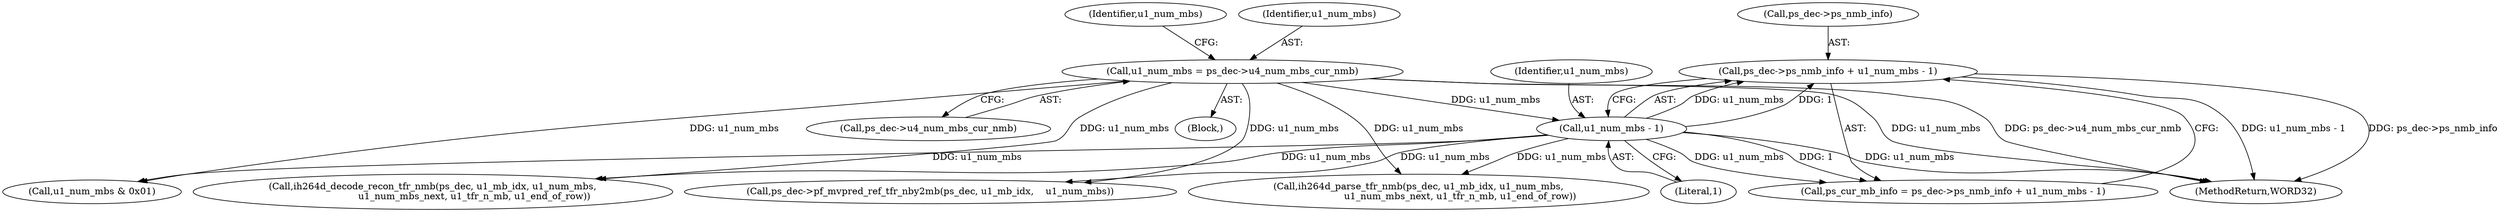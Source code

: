 digraph "0_Android_e629194c62a9a129ce378e08cb1059a8a53f1795_0@pointer" {
"1000533" [label="(Call,ps_dec->ps_nmb_info + u1_num_mbs - 1)"];
"1000537" [label="(Call,u1_num_mbs - 1)"];
"1000523" [label="(Call,u1_num_mbs = ps_dec->u4_num_mbs_cur_nmb)"];
"1000667" [label="(Call,ih264d_parse_tfr_nmb(ps_dec, u1_mb_idx, u1_num_mbs,\n                            u1_num_mbs_next, u1_tfr_n_mb, u1_end_of_row))"];
"1001358" [label="(MethodReturn,WORD32)"];
"1000523" [label="(Call,u1_num_mbs = ps_dec->u4_num_mbs_cur_nmb)"];
"1000648" [label="(Call,u1_num_mbs & 0x01)"];
"1000538" [label="(Identifier,u1_num_mbs)"];
"1000533" [label="(Call,ps_dec->ps_nmb_info + u1_num_mbs - 1)"];
"1000522" [label="(Block,)"];
"1000620" [label="(Call,ps_dec->pf_mvpred_ref_tfr_nby2mb(ps_dec, u1_mb_idx,    u1_num_mbs))"];
"1000539" [label="(Literal,1)"];
"1000681" [label="(Call,ih264d_decode_recon_tfr_nmb(ps_dec, u1_mb_idx, u1_num_mbs,\n                            u1_num_mbs_next, u1_tfr_n_mb, u1_end_of_row))"];
"1000529" [label="(Identifier,u1_num_mbs)"];
"1000525" [label="(Call,ps_dec->u4_num_mbs_cur_nmb)"];
"1000534" [label="(Call,ps_dec->ps_nmb_info)"];
"1000537" [label="(Call,u1_num_mbs - 1)"];
"1000531" [label="(Call,ps_cur_mb_info = ps_dec->ps_nmb_info + u1_num_mbs - 1)"];
"1000524" [label="(Identifier,u1_num_mbs)"];
"1000533" -> "1000531"  [label="AST: "];
"1000533" -> "1000537"  [label="CFG: "];
"1000534" -> "1000533"  [label="AST: "];
"1000537" -> "1000533"  [label="AST: "];
"1000531" -> "1000533"  [label="CFG: "];
"1000533" -> "1001358"  [label="DDG: ps_dec->ps_nmb_info"];
"1000533" -> "1001358"  [label="DDG: u1_num_mbs - 1"];
"1000537" -> "1000533"  [label="DDG: u1_num_mbs"];
"1000537" -> "1000533"  [label="DDG: 1"];
"1000537" -> "1000539"  [label="CFG: "];
"1000538" -> "1000537"  [label="AST: "];
"1000539" -> "1000537"  [label="AST: "];
"1000537" -> "1001358"  [label="DDG: u1_num_mbs"];
"1000537" -> "1000531"  [label="DDG: u1_num_mbs"];
"1000537" -> "1000531"  [label="DDG: 1"];
"1000523" -> "1000537"  [label="DDG: u1_num_mbs"];
"1000537" -> "1000620"  [label="DDG: u1_num_mbs"];
"1000537" -> "1000648"  [label="DDG: u1_num_mbs"];
"1000537" -> "1000667"  [label="DDG: u1_num_mbs"];
"1000537" -> "1000681"  [label="DDG: u1_num_mbs"];
"1000523" -> "1000522"  [label="AST: "];
"1000523" -> "1000525"  [label="CFG: "];
"1000524" -> "1000523"  [label="AST: "];
"1000525" -> "1000523"  [label="AST: "];
"1000529" -> "1000523"  [label="CFG: "];
"1000523" -> "1001358"  [label="DDG: ps_dec->u4_num_mbs_cur_nmb"];
"1000523" -> "1001358"  [label="DDG: u1_num_mbs"];
"1000523" -> "1000620"  [label="DDG: u1_num_mbs"];
"1000523" -> "1000648"  [label="DDG: u1_num_mbs"];
"1000523" -> "1000667"  [label="DDG: u1_num_mbs"];
"1000523" -> "1000681"  [label="DDG: u1_num_mbs"];
}
